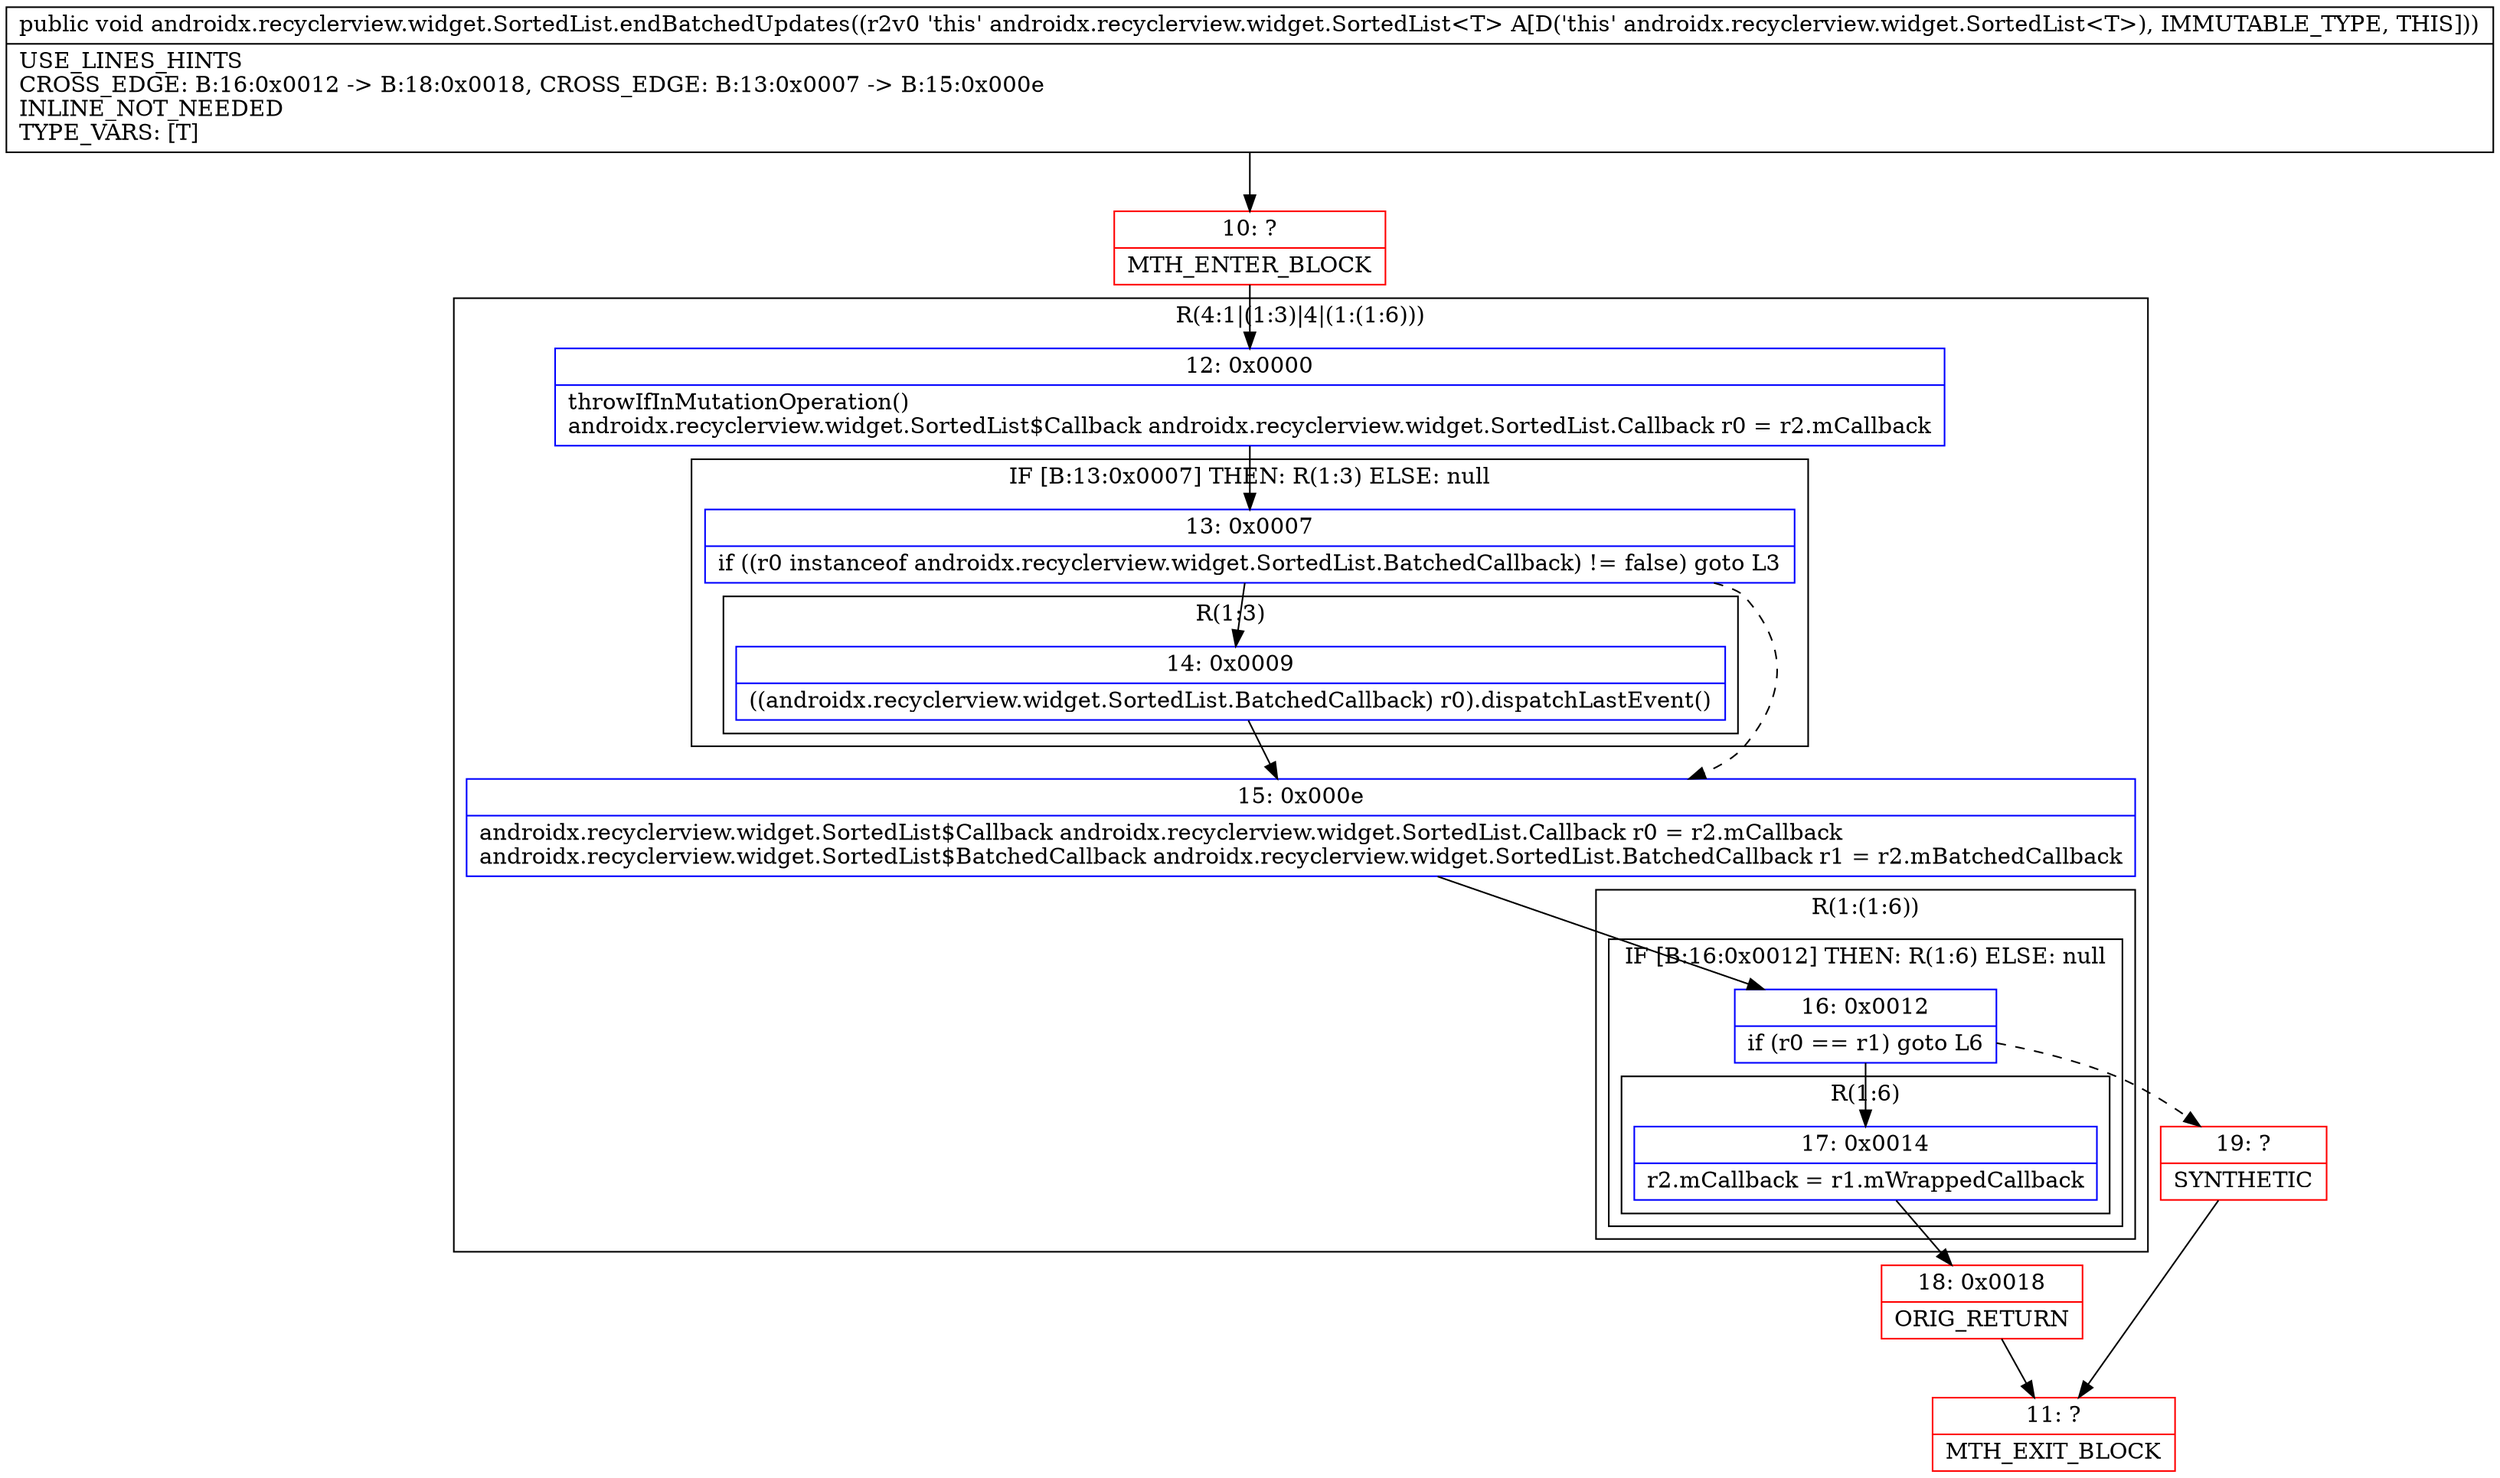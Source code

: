 digraph "CFG forandroidx.recyclerview.widget.SortedList.endBatchedUpdates()V" {
subgraph cluster_Region_585671970 {
label = "R(4:1|(1:3)|4|(1:(1:6)))";
node [shape=record,color=blue];
Node_12 [shape=record,label="{12\:\ 0x0000|throwIfInMutationOperation()\landroidx.recyclerview.widget.SortedList$Callback androidx.recyclerview.widget.SortedList.Callback r0 = r2.mCallback\l}"];
subgraph cluster_IfRegion_1945530149 {
label = "IF [B:13:0x0007] THEN: R(1:3) ELSE: null";
node [shape=record,color=blue];
Node_13 [shape=record,label="{13\:\ 0x0007|if ((r0 instanceof androidx.recyclerview.widget.SortedList.BatchedCallback) != false) goto L3\l}"];
subgraph cluster_Region_1751797036 {
label = "R(1:3)";
node [shape=record,color=blue];
Node_14 [shape=record,label="{14\:\ 0x0009|((androidx.recyclerview.widget.SortedList.BatchedCallback) r0).dispatchLastEvent()\l}"];
}
}
Node_15 [shape=record,label="{15\:\ 0x000e|androidx.recyclerview.widget.SortedList$Callback androidx.recyclerview.widget.SortedList.Callback r0 = r2.mCallback\landroidx.recyclerview.widget.SortedList$BatchedCallback androidx.recyclerview.widget.SortedList.BatchedCallback r1 = r2.mBatchedCallback\l}"];
subgraph cluster_Region_1979776584 {
label = "R(1:(1:6))";
node [shape=record,color=blue];
subgraph cluster_IfRegion_773915350 {
label = "IF [B:16:0x0012] THEN: R(1:6) ELSE: null";
node [shape=record,color=blue];
Node_16 [shape=record,label="{16\:\ 0x0012|if (r0 == r1) goto L6\l}"];
subgraph cluster_Region_1233613701 {
label = "R(1:6)";
node [shape=record,color=blue];
Node_17 [shape=record,label="{17\:\ 0x0014|r2.mCallback = r1.mWrappedCallback\l}"];
}
}
}
}
Node_10 [shape=record,color=red,label="{10\:\ ?|MTH_ENTER_BLOCK\l}"];
Node_18 [shape=record,color=red,label="{18\:\ 0x0018|ORIG_RETURN\l}"];
Node_11 [shape=record,color=red,label="{11\:\ ?|MTH_EXIT_BLOCK\l}"];
Node_19 [shape=record,color=red,label="{19\:\ ?|SYNTHETIC\l}"];
MethodNode[shape=record,label="{public void androidx.recyclerview.widget.SortedList.endBatchedUpdates((r2v0 'this' androidx.recyclerview.widget.SortedList\<T\> A[D('this' androidx.recyclerview.widget.SortedList\<T\>), IMMUTABLE_TYPE, THIS]))  | USE_LINES_HINTS\lCROSS_EDGE: B:16:0x0012 \-\> B:18:0x0018, CROSS_EDGE: B:13:0x0007 \-\> B:15:0x000e\lINLINE_NOT_NEEDED\lTYPE_VARS: [T]\l}"];
MethodNode -> Node_10;Node_12 -> Node_13;
Node_13 -> Node_14;
Node_13 -> Node_15[style=dashed];
Node_14 -> Node_15;
Node_15 -> Node_16;
Node_16 -> Node_17;
Node_16 -> Node_19[style=dashed];
Node_17 -> Node_18;
Node_10 -> Node_12;
Node_18 -> Node_11;
Node_19 -> Node_11;
}

